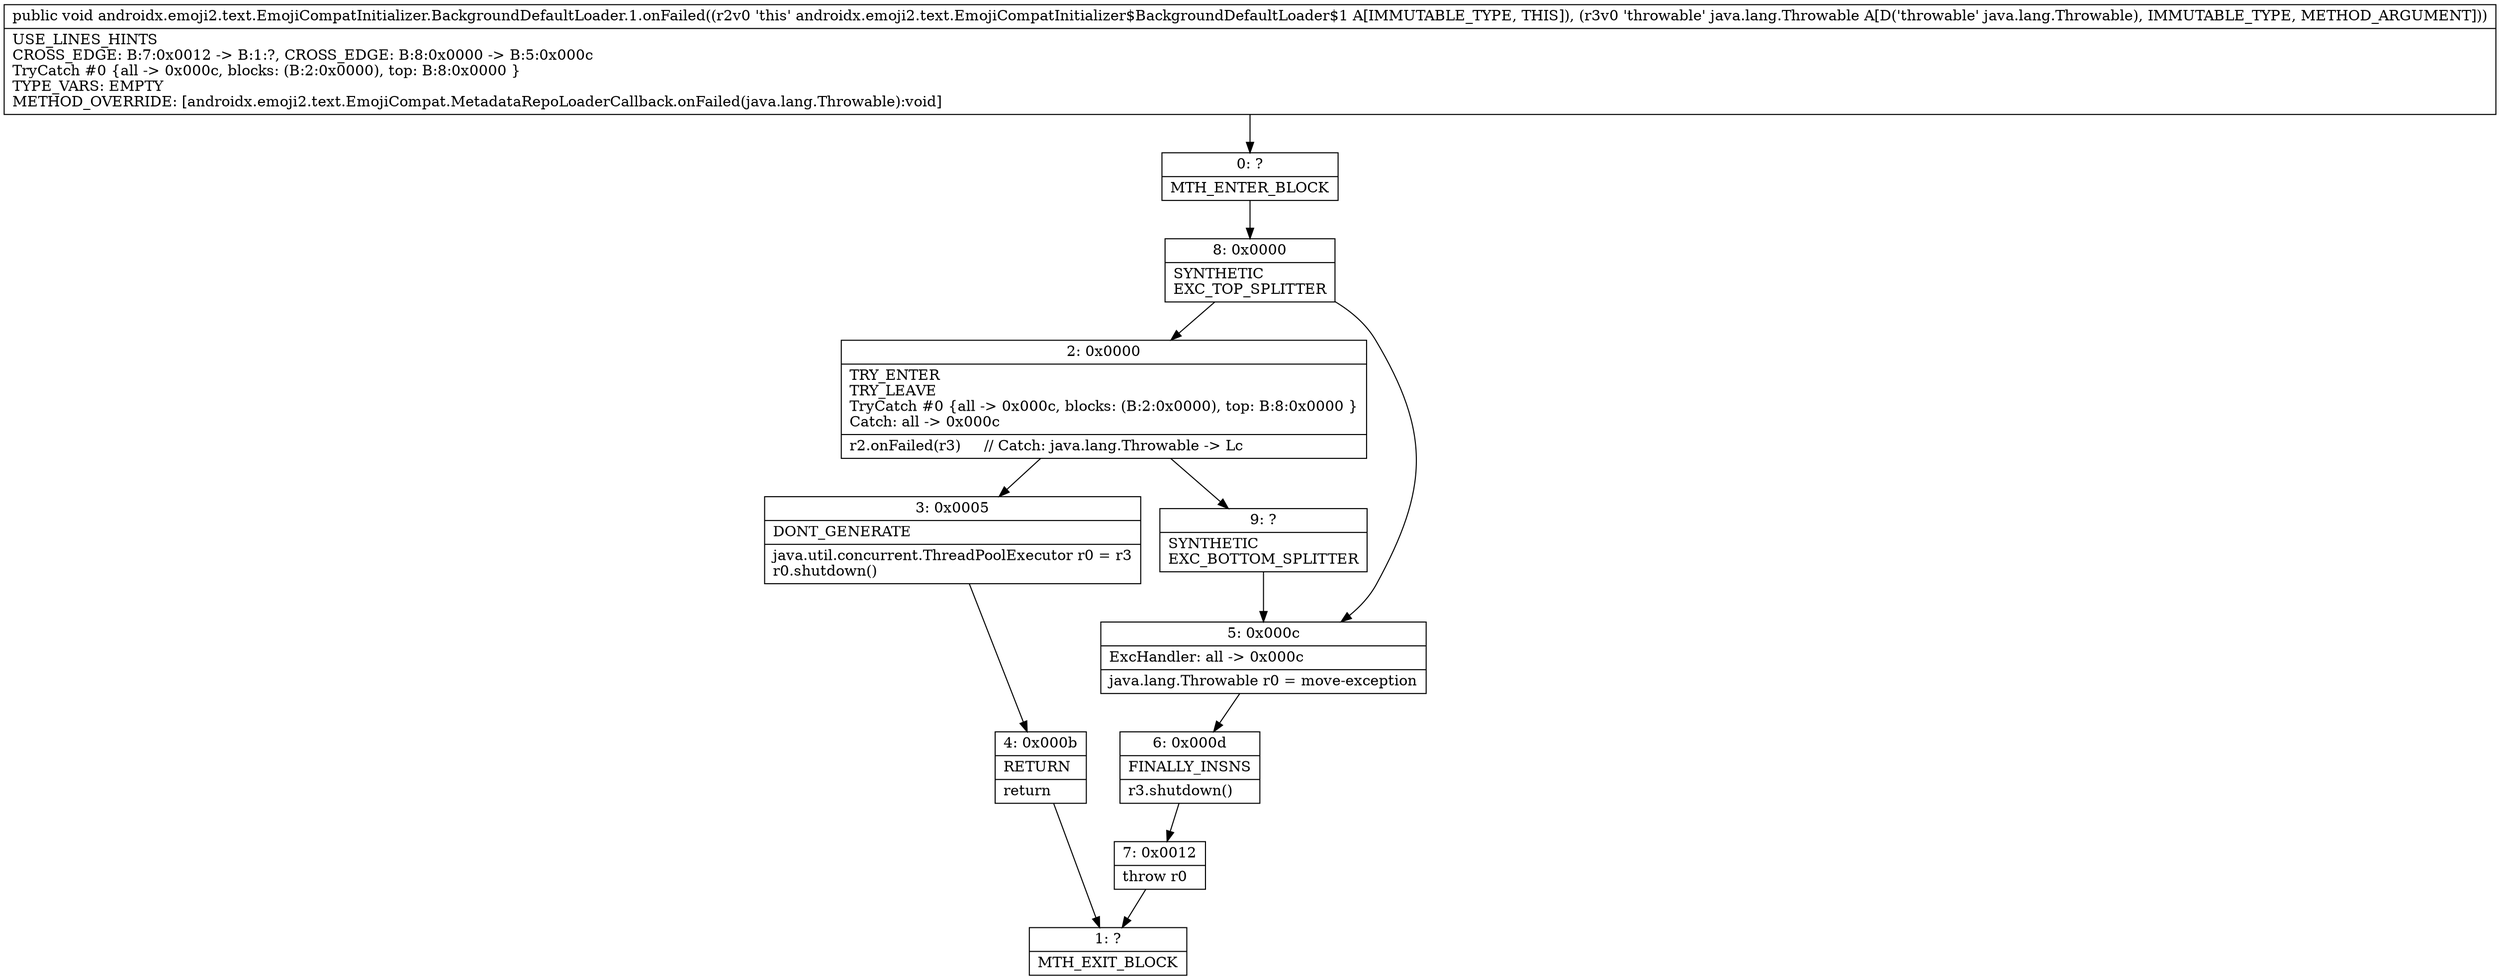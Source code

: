 digraph "CFG forandroidx.emoji2.text.EmojiCompatInitializer.BackgroundDefaultLoader.1.onFailed(Ljava\/lang\/Throwable;)V" {
Node_0 [shape=record,label="{0\:\ ?|MTH_ENTER_BLOCK\l}"];
Node_8 [shape=record,label="{8\:\ 0x0000|SYNTHETIC\lEXC_TOP_SPLITTER\l}"];
Node_2 [shape=record,label="{2\:\ 0x0000|TRY_ENTER\lTRY_LEAVE\lTryCatch #0 \{all \-\> 0x000c, blocks: (B:2:0x0000), top: B:8:0x0000 \}\lCatch: all \-\> 0x000c\l|r2.onFailed(r3)     \/\/ Catch: java.lang.Throwable \-\> Lc\l}"];
Node_3 [shape=record,label="{3\:\ 0x0005|DONT_GENERATE\l|java.util.concurrent.ThreadPoolExecutor r0 = r3\lr0.shutdown()\l}"];
Node_4 [shape=record,label="{4\:\ 0x000b|RETURN\l|return\l}"];
Node_1 [shape=record,label="{1\:\ ?|MTH_EXIT_BLOCK\l}"];
Node_9 [shape=record,label="{9\:\ ?|SYNTHETIC\lEXC_BOTTOM_SPLITTER\l}"];
Node_5 [shape=record,label="{5\:\ 0x000c|ExcHandler: all \-\> 0x000c\l|java.lang.Throwable r0 = move\-exception\l}"];
Node_6 [shape=record,label="{6\:\ 0x000d|FINALLY_INSNS\l|r3.shutdown()\l}"];
Node_7 [shape=record,label="{7\:\ 0x0012|throw r0\l}"];
MethodNode[shape=record,label="{public void androidx.emoji2.text.EmojiCompatInitializer.BackgroundDefaultLoader.1.onFailed((r2v0 'this' androidx.emoji2.text.EmojiCompatInitializer$BackgroundDefaultLoader$1 A[IMMUTABLE_TYPE, THIS]), (r3v0 'throwable' java.lang.Throwable A[D('throwable' java.lang.Throwable), IMMUTABLE_TYPE, METHOD_ARGUMENT]))  | USE_LINES_HINTS\lCROSS_EDGE: B:7:0x0012 \-\> B:1:?, CROSS_EDGE: B:8:0x0000 \-\> B:5:0x000c\lTryCatch #0 \{all \-\> 0x000c, blocks: (B:2:0x0000), top: B:8:0x0000 \}\lTYPE_VARS: EMPTY\lMETHOD_OVERRIDE: [androidx.emoji2.text.EmojiCompat.MetadataRepoLoaderCallback.onFailed(java.lang.Throwable):void]\l}"];
MethodNode -> Node_0;Node_0 -> Node_8;
Node_8 -> Node_2;
Node_8 -> Node_5;
Node_2 -> Node_3;
Node_2 -> Node_9;
Node_3 -> Node_4;
Node_4 -> Node_1;
Node_9 -> Node_5;
Node_5 -> Node_6;
Node_6 -> Node_7;
Node_7 -> Node_1;
}

